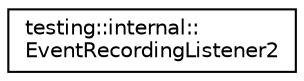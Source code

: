 digraph "类继承关系图"
{
  edge [fontname="Helvetica",fontsize="10",labelfontname="Helvetica",labelfontsize="10"];
  node [fontname="Helvetica",fontsize="10",shape=record];
  rankdir="LR";
  Node0 [label="testing::internal::\lEventRecordingListener2",height=0.2,width=0.4,color="black", fillcolor="white", style="filled",URL="$classtesting_1_1internal_1_1_event_recording_listener2.html"];
}
